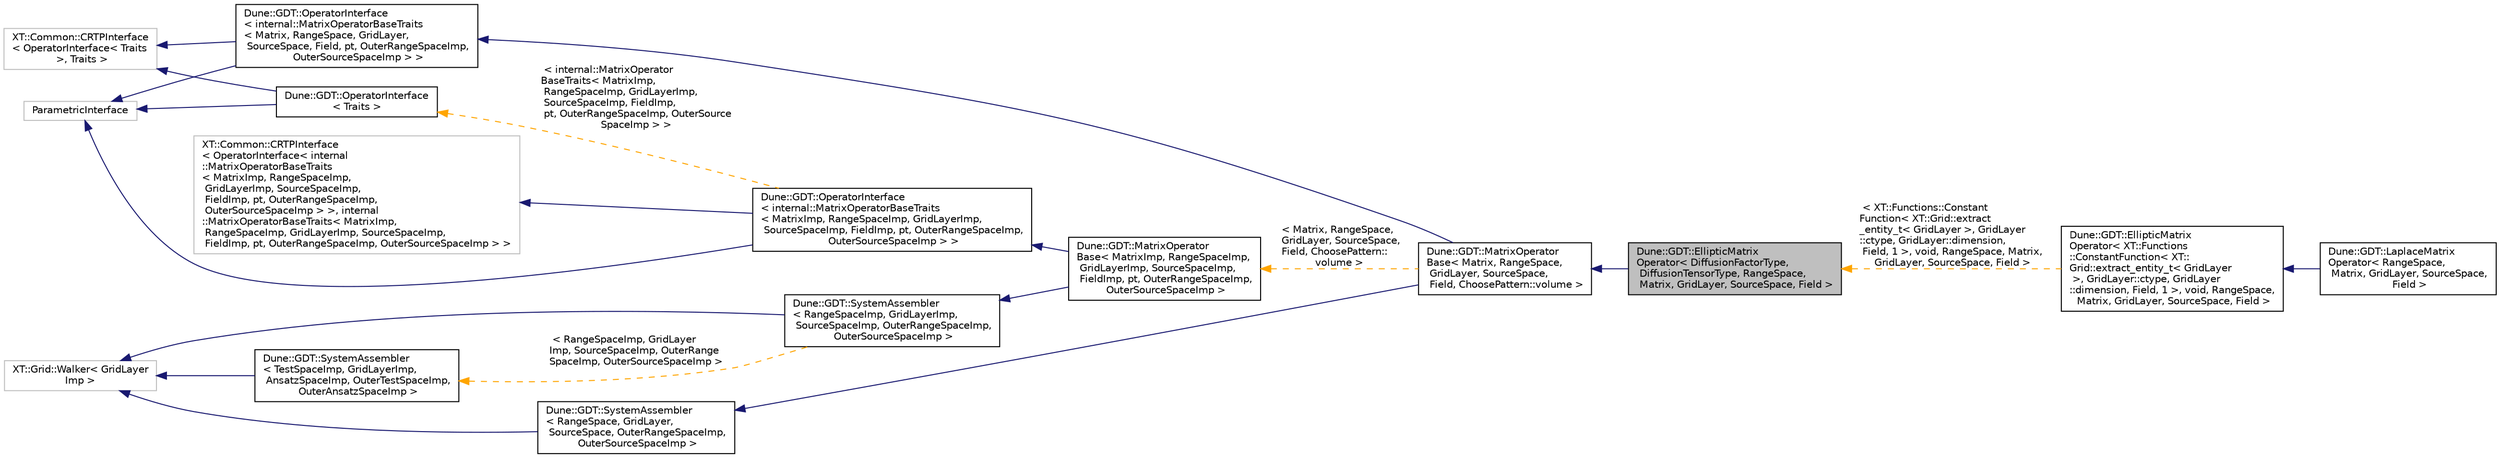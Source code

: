 digraph "Dune::GDT::EllipticMatrixOperator&lt; DiffusionFactorType, DiffusionTensorType, RangeSpace, Matrix, GridLayer, SourceSpace, Field &gt;"
{
  edge [fontname="Helvetica",fontsize="10",labelfontname="Helvetica",labelfontsize="10"];
  node [fontname="Helvetica",fontsize="10",shape=record];
  rankdir="LR";
  Node0 [label="Dune::GDT::EllipticMatrix\lOperator\< DiffusionFactorType,\l DiffusionTensorType, RangeSpace,\l Matrix, GridLayer, SourceSpace, Field \>",height=0.2,width=0.4,color="black", fillcolor="grey75", style="filled", fontcolor="black"];
  Node1 -> Node0 [dir="back",color="midnightblue",fontsize="10",style="solid",fontname="Helvetica"];
  Node1 [label="Dune::GDT::MatrixOperator\lBase\< Matrix, RangeSpace,\l GridLayer, SourceSpace,\l Field, ChoosePattern::volume \>",height=0.2,width=0.4,color="black", fillcolor="white", style="filled",URL="$a01766.html"];
  Node2 -> Node1 [dir="back",color="midnightblue",fontsize="10",style="solid",fontname="Helvetica"];
  Node2 [label="Dune::GDT::OperatorInterface\l\< internal::MatrixOperatorBaseTraits\l\< Matrix, RangeSpace, GridLayer,\l SourceSpace, Field, pt, OuterRangeSpaceImp,\l OuterSourceSpaceImp \> \>",height=0.2,width=0.4,color="black", fillcolor="white", style="filled",URL="$a02142.html"];
  Node3 -> Node2 [dir="back",color="midnightblue",fontsize="10",style="solid",fontname="Helvetica"];
  Node3 [label="XT::Common::CRTPInterface\l\< OperatorInterface\< Traits\l \>, Traits \>",height=0.2,width=0.4,color="grey75", fillcolor="white", style="filled"];
  Node4 -> Node2 [dir="back",color="midnightblue",fontsize="10",style="solid",fontname="Helvetica"];
  Node4 [label="ParametricInterface",height=0.2,width=0.4,color="grey75", fillcolor="white", style="filled"];
  Node5 -> Node1 [dir="back",color="midnightblue",fontsize="10",style="solid",fontname="Helvetica"];
  Node5 [label="Dune::GDT::SystemAssembler\l\< RangeSpace, GridLayer,\l SourceSpace, OuterRangeSpaceImp,\l OuterSourceSpaceImp \>",height=0.2,width=0.4,color="black", fillcolor="white", style="filled",URL="$a00838.html"];
  Node6 -> Node5 [dir="back",color="midnightblue",fontsize="10",style="solid",fontname="Helvetica"];
  Node6 [label="XT::Grid::Walker\< GridLayer\lImp \>",height=0.2,width=0.4,color="grey75", fillcolor="white", style="filled"];
  Node7 -> Node1 [dir="back",color="orange",fontsize="10",style="dashed",label=" \< Matrix, RangeSpace,\l GridLayer, SourceSpace,\l Field, ChoosePattern::\lvolume \>" ,fontname="Helvetica"];
  Node7 [label="Dune::GDT::MatrixOperator\lBase\< MatrixImp, RangeSpaceImp,\l GridLayerImp, SourceSpaceImp,\l FieldImp, pt, OuterRangeSpaceImp,\l OuterSourceSpaceImp \>",height=0.2,width=0.4,color="black", fillcolor="white", style="filled",URL="$a01766.html"];
  Node8 -> Node7 [dir="back",color="midnightblue",fontsize="10",style="solid",fontname="Helvetica"];
  Node8 [label="Dune::GDT::OperatorInterface\l\< internal::MatrixOperatorBaseTraits\l\< MatrixImp, RangeSpaceImp, GridLayerImp,\l SourceSpaceImp, FieldImp, pt, OuterRangeSpaceImp,\l OuterSourceSpaceImp \> \>",height=0.2,width=0.4,color="black", fillcolor="white", style="filled",URL="$a02142.html"];
  Node9 -> Node8 [dir="back",color="midnightblue",fontsize="10",style="solid",fontname="Helvetica"];
  Node9 [label="XT::Common::CRTPInterface\l\< OperatorInterface\< internal\l::MatrixOperatorBaseTraits\l\< MatrixImp, RangeSpaceImp,\l GridLayerImp, SourceSpaceImp,\l FieldImp, pt, OuterRangeSpaceImp,\l OuterSourceSpaceImp \> \>, internal\l::MatrixOperatorBaseTraits\< MatrixImp,\l RangeSpaceImp, GridLayerImp, SourceSpaceImp,\l FieldImp, pt, OuterRangeSpaceImp, OuterSourceSpaceImp \> \>",height=0.2,width=0.4,color="grey75", fillcolor="white", style="filled"];
  Node4 -> Node8 [dir="back",color="midnightblue",fontsize="10",style="solid",fontname="Helvetica"];
  Node10 -> Node8 [dir="back",color="orange",fontsize="10",style="dashed",label=" \< internal::MatrixOperator\lBaseTraits\< MatrixImp,\l RangeSpaceImp, GridLayerImp,\l SourceSpaceImp, FieldImp,\l pt, OuterRangeSpaceImp, OuterSource\lSpaceImp \> \>" ,fontname="Helvetica"];
  Node10 [label="Dune::GDT::OperatorInterface\l\< Traits \>",height=0.2,width=0.4,color="black", fillcolor="white", style="filled",URL="$a02142.html"];
  Node3 -> Node10 [dir="back",color="midnightblue",fontsize="10",style="solid",fontname="Helvetica"];
  Node4 -> Node10 [dir="back",color="midnightblue",fontsize="10",style="solid",fontname="Helvetica"];
  Node11 -> Node7 [dir="back",color="midnightblue",fontsize="10",style="solid",fontname="Helvetica"];
  Node11 [label="Dune::GDT::SystemAssembler\l\< RangeSpaceImp, GridLayerImp,\l SourceSpaceImp, OuterRangeSpaceImp,\l OuterSourceSpaceImp \>",height=0.2,width=0.4,color="black", fillcolor="white", style="filled",URL="$a00838.html"];
  Node6 -> Node11 [dir="back",color="midnightblue",fontsize="10",style="solid",fontname="Helvetica"];
  Node12 -> Node11 [dir="back",color="orange",fontsize="10",style="dashed",label=" \< RangeSpaceImp, GridLayer\lImp, SourceSpaceImp, OuterRange\lSpaceImp, OuterSourceSpaceImp \>" ,fontname="Helvetica"];
  Node12 [label="Dune::GDT::SystemAssembler\l\< TestSpaceImp, GridLayerImp,\l AnsatzSpaceImp, OuterTestSpaceImp,\l OuterAnsatzSpaceImp \>",height=0.2,width=0.4,color="black", fillcolor="white", style="filled",URL="$a00838.html"];
  Node6 -> Node12 [dir="back",color="midnightblue",fontsize="10",style="solid",fontname="Helvetica"];
  Node0 -> Node13 [dir="back",color="orange",fontsize="10",style="dashed",label=" \< XT::Functions::Constant\lFunction\< XT::Grid::extract\l_entity_t\< GridLayer \>, GridLayer\l::ctype, GridLayer::dimension,\l Field, 1 \>, void, RangeSpace, Matrix,\l GridLayer, SourceSpace, Field \>" ,fontname="Helvetica"];
  Node13 [label="Dune::GDT::EllipticMatrix\lOperator\< XT::Functions\l::ConstantFunction\< XT::\lGrid::extract_entity_t\< GridLayer\l \>, GridLayer::ctype, GridLayer\l::dimension, Field, 1 \>, void, RangeSpace,\l Matrix, GridLayer, SourceSpace, Field \>",height=0.2,width=0.4,color="black", fillcolor="white", style="filled",URL="$a01822.html"];
  Node13 -> Node14 [dir="back",color="midnightblue",fontsize="10",style="solid",fontname="Helvetica"];
  Node14 [label="Dune::GDT::LaplaceMatrix\lOperator\< RangeSpace,\l Matrix, GridLayer, SourceSpace,\l Field \>",height=0.2,width=0.4,color="black", fillcolor="white", style="filled",URL="$a02178.html"];
}
